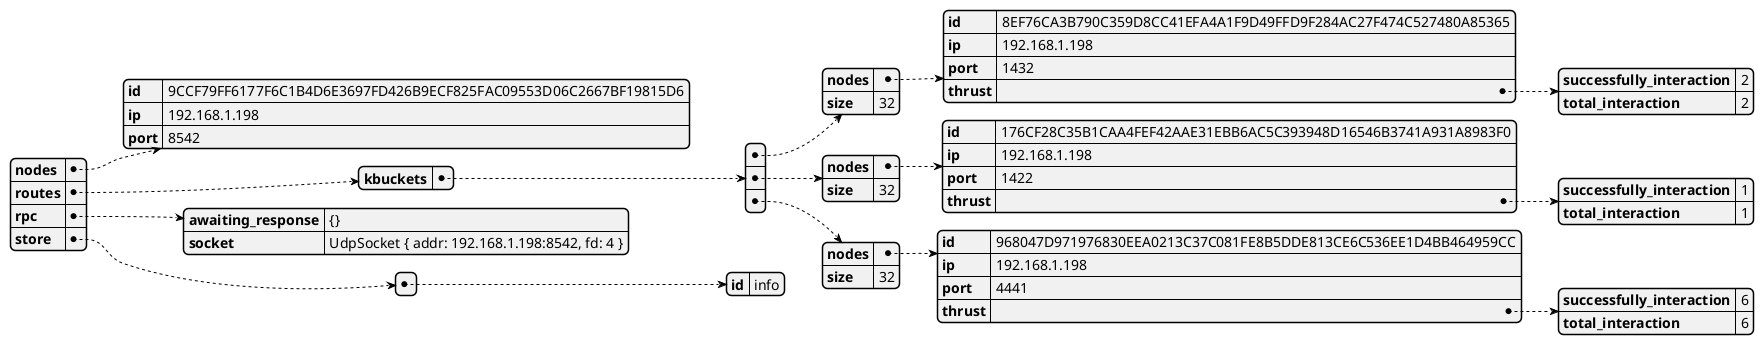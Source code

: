 @startjson
{"nodes":{"id":"9CCF79FF6177F6C1B4D6E3697FD426B9ECF825FAC09553D06C2667BF19815D6","ip":"192.168.1.198","port":8542},"routes":{"kbuckets":[{"nodes":{"id":"8EF76CA3B790C359D8CC41EFA4A1F9D49FFD9F284AC27F474C527480A85365","ip":"192.168.1.198","port":1432,"thrust":{"successfully_interaction":2,"total_interaction":2}},"size":32},{"nodes":{"id":"176CF28C35B1CAA4FEF42AAE31EBB6AC5C393948D16546B3741A931A8983F0","ip":"192.168.1.198","port":1422,"thrust":{"successfully_interaction":1,"total_interaction":1}},"size":32},{"nodes":{"id":"968047D971976830EEA0213C37C081FE8B5DDE813CE6C536EE1D4BB464959CC","ip":"192.168.1.198","port":4441,"thrust":{"successfully_interaction":6,"total_interaction":6}},"size":32}]},"rpc":{"awaiting_response":"{}","socket":"UdpSocket { addr: 192.168.1.198:8542, fd: 4 }"},"store":[{"id":"info"}]}
@endjson